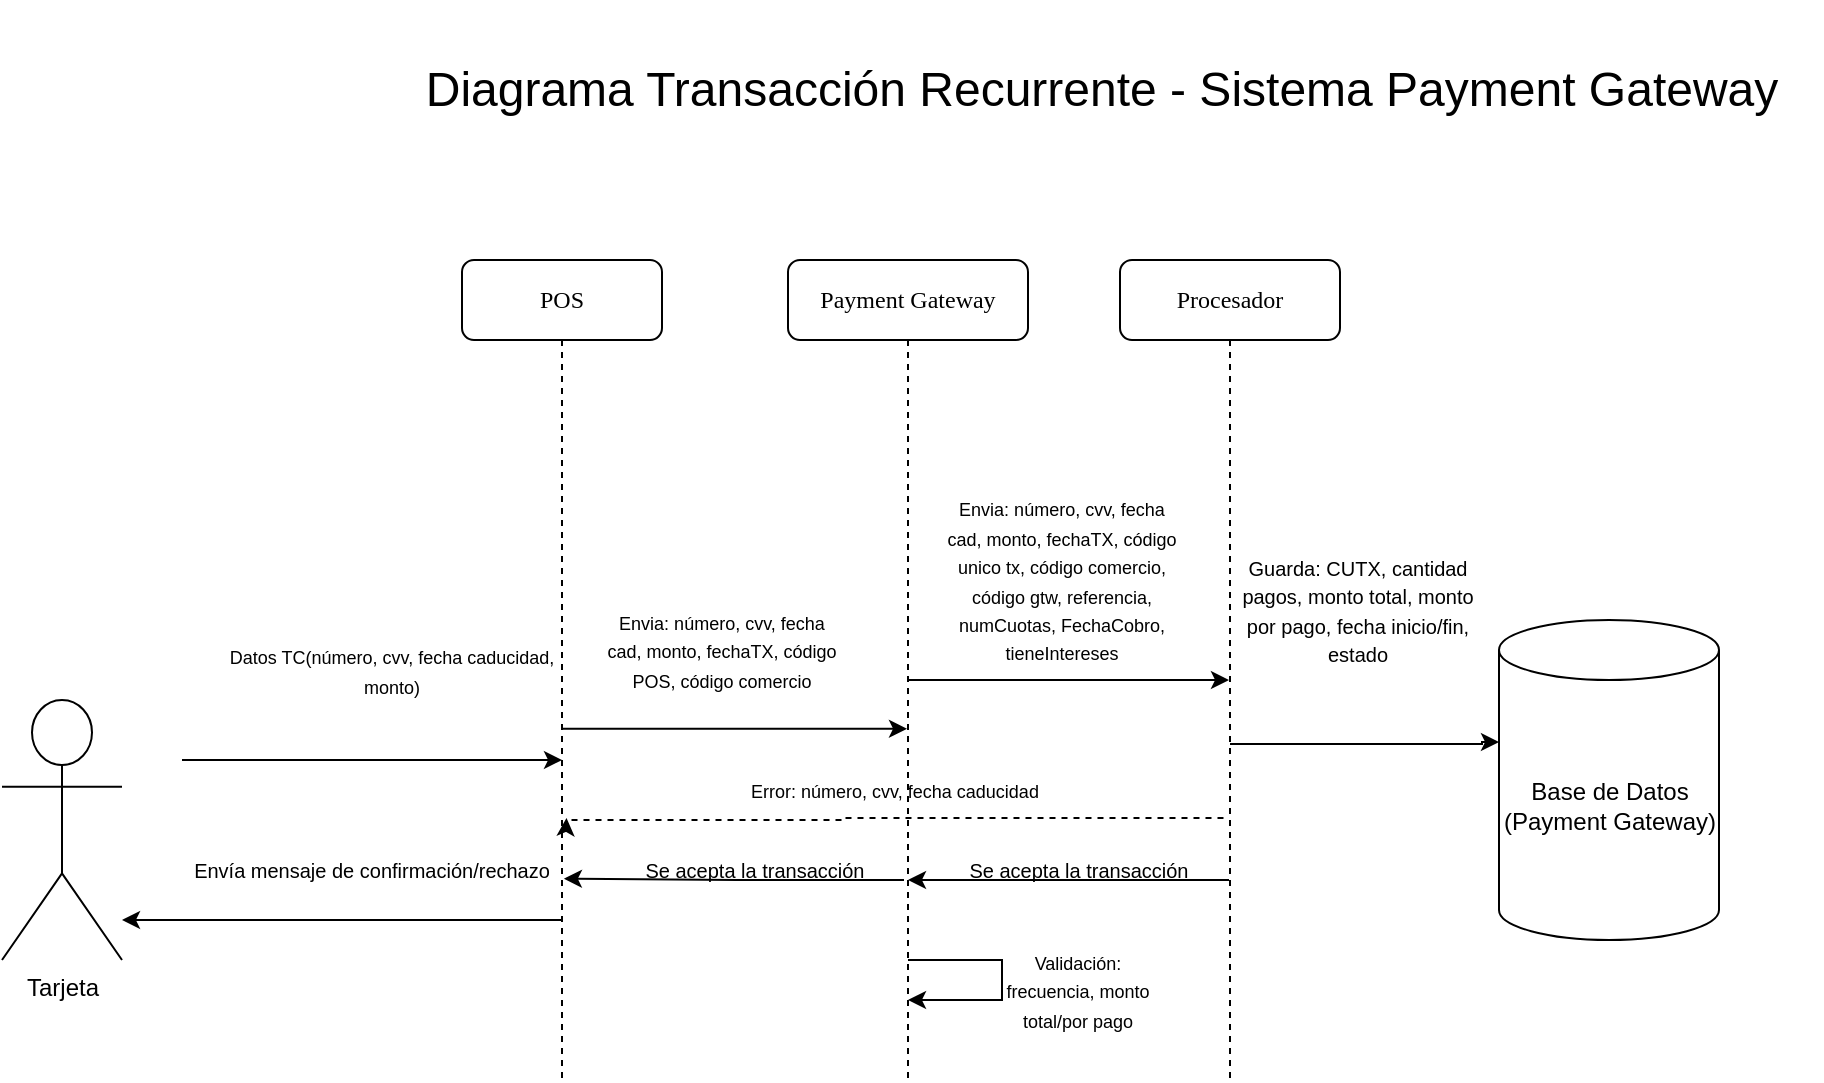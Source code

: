 <mxfile version="26.0.11">
  <diagram name="Página-1" id="DddyxpyGG7sV6sFL8HsJ">
    <mxGraphModel dx="1120" dy="468" grid="1" gridSize="10" guides="1" tooltips="1" connect="1" arrows="1" fold="1" page="1" pageScale="1" pageWidth="827" pageHeight="1169" math="0" shadow="0">
      <root>
        <mxCell id="0" />
        <mxCell id="1" parent="0" />
        <mxCell id="pEHyhJBzgqAkuAIjtpJM-1" value="Payment Gateway" style="shape=umlLifeline;perimeter=lifelinePerimeter;whiteSpace=wrap;html=1;container=1;collapsible=0;recursiveResize=0;outlineConnect=0;rounded=1;shadow=0;comic=0;labelBackgroundColor=none;strokeWidth=1;fontFamily=Verdana;fontSize=12;align=center;" parent="1" vertex="1">
          <mxGeometry x="453" y="150" width="120" height="410" as="geometry" />
        </mxCell>
        <mxCell id="AEKDksm2fbza5dRl8VnH-157" value="&lt;font style=&quot;font-size: 9px;&quot;&gt;Error: número, cvv, fecha caducida&lt;/font&gt;&lt;span style=&quot;font-size: 9px; background-color: transparent; color: light-dark(rgb(0, 0, 0), rgb(255, 255, 255));&quot;&gt;d&lt;/span&gt;" style="text;html=1;align=center;verticalAlign=middle;whiteSpace=wrap;rounded=0;" parent="pEHyhJBzgqAkuAIjtpJM-1" vertex="1">
          <mxGeometry x="-23" y="250" width="153" height="30" as="geometry" />
        </mxCell>
        <mxCell id="AEKDksm2fbza5dRl8VnH-155" style="edgeStyle=orthogonalEdgeStyle;rounded=0;orthogonalLoop=1;jettySize=auto;html=1;curved=0;dashed=1;" parent="pEHyhJBzgqAkuAIjtpJM-1" edge="1">
          <mxGeometry relative="1" as="geometry">
            <Array as="points">
              <mxPoint x="29.25" y="279" />
              <mxPoint x="29.25" y="280" />
            </Array>
            <mxPoint x="217.75" y="279.034" as="sourcePoint" />
            <mxPoint x="-110.751" y="279.0" as="targetPoint" />
          </mxGeometry>
        </mxCell>
        <mxCell id="nVub4CB0qsHNIo-ykxNa-20" value="&lt;font size=&quot;1&quot;&gt;Se acepta la transacción&lt;/font&gt;" style="text;html=1;align=center;verticalAlign=middle;whiteSpace=wrap;rounded=0;" vertex="1" parent="pEHyhJBzgqAkuAIjtpJM-1">
          <mxGeometry x="-93" y="290" width="153" height="30" as="geometry" />
        </mxCell>
        <mxCell id="pEHyhJBzgqAkuAIjtpJM-2" value="Tarjeta" style="shape=umlActor;verticalLabelPosition=bottom;verticalAlign=top;html=1;outlineConnect=0;" parent="1" vertex="1">
          <mxGeometry x="60" y="370" width="60" height="130" as="geometry" />
        </mxCell>
        <mxCell id="pEHyhJBzgqAkuAIjtpJM-3" value="" style="endArrow=classic;html=1;rounded=0;" parent="1" target="nVub4CB0qsHNIo-ykxNa-1" edge="1" source="nVub4CB0qsHNIo-ykxNa-11">
          <mxGeometry width="50" height="50" relative="1" as="geometry">
            <mxPoint x="160" y="420" as="sourcePoint" />
            <mxPoint x="320" y="430" as="targetPoint" />
          </mxGeometry>
        </mxCell>
        <mxCell id="pEHyhJBzgqAkuAIjtpJM-5" value="&lt;span style=&quot;font-size: 9px;&quot;&gt;Datos TC(número, cvv, fecha caducidad, monto)&lt;/span&gt;" style="text;strokeColor=none;align=center;fillColor=none;html=1;verticalAlign=middle;whiteSpace=wrap;rounded=0;" parent="1" vertex="1">
          <mxGeometry x="160" y="340" width="190" height="30" as="geometry" />
        </mxCell>
        <mxCell id="pEHyhJBzgqAkuAIjtpJM-19" value="&lt;font style=&quot;font-size: 24px;&quot;&gt;Diagrama Transacción Recurrente - Sistema Payment Gateway&lt;/font&gt;" style="text;strokeColor=none;align=center;fillColor=none;html=1;verticalAlign=middle;whiteSpace=wrap;rounded=0;" parent="1" vertex="1">
          <mxGeometry x="250" y="20" width="720" height="90" as="geometry" />
        </mxCell>
        <mxCell id="AEKDksm2fbza5dRl8VnH-121" value="Procesador" style="shape=umlLifeline;perimeter=lifelinePerimeter;whiteSpace=wrap;html=1;container=1;collapsible=0;recursiveResize=0;outlineConnect=0;rounded=1;shadow=0;comic=0;labelBackgroundColor=none;strokeWidth=1;fontFamily=Verdana;fontSize=12;align=center;" parent="1" vertex="1">
          <mxGeometry x="619" y="150" width="110" height="410" as="geometry" />
        </mxCell>
        <mxCell id="nVub4CB0qsHNIo-ykxNa-6" value="" style="edgeStyle=orthogonalEdgeStyle;rounded=0;orthogonalLoop=1;jettySize=auto;html=1;" edge="1" parent="1" source="AEKDksm2fbza5dRl8VnH-121">
          <mxGeometry relative="1" as="geometry">
            <mxPoint x="670" y="390" as="sourcePoint" />
            <mxPoint x="808.5" y="391" as="targetPoint" />
            <Array as="points">
              <mxPoint x="800" y="392" />
              <mxPoint x="800" y="391" />
            </Array>
          </mxGeometry>
        </mxCell>
        <mxCell id="nVub4CB0qsHNIo-ykxNa-1" value="POS" style="shape=umlLifeline;perimeter=lifelinePerimeter;whiteSpace=wrap;html=1;container=1;collapsible=0;recursiveResize=0;outlineConnect=0;rounded=1;shadow=0;comic=0;labelBackgroundColor=none;strokeWidth=1;fontFamily=Verdana;fontSize=12;align=center;" vertex="1" parent="1">
          <mxGeometry x="290" y="150" width="100" height="410" as="geometry" />
        </mxCell>
        <mxCell id="nVub4CB0qsHNIo-ykxNa-10" value="" style="endArrow=classic;html=1;rounded=0;" edge="1" parent="nVub4CB0qsHNIo-ykxNa-1">
          <mxGeometry width="50" height="50" relative="1" as="geometry">
            <mxPoint x="50" y="329.999" as="sourcePoint" />
            <mxPoint x="-170" y="330" as="targetPoint" />
          </mxGeometry>
        </mxCell>
        <mxCell id="nVub4CB0qsHNIo-ykxNa-18" value="" style="endArrow=classic;html=1;rounded=0;entryX=1.005;entryY=0.644;entryDx=0;entryDy=0;entryPerimeter=0;" edge="1" parent="nVub4CB0qsHNIo-ykxNa-1" target="nVub4CB0qsHNIo-ykxNa-11">
          <mxGeometry width="50" height="50" relative="1" as="geometry">
            <mxPoint x="221" y="310" as="sourcePoint" />
            <mxPoint x="60" y="310" as="targetPoint" />
            <Array as="points">
              <mxPoint x="137" y="310" />
            </Array>
          </mxGeometry>
        </mxCell>
        <mxCell id="nVub4CB0qsHNIo-ykxNa-3" style="edgeStyle=orthogonalEdgeStyle;rounded=0;orthogonalLoop=1;jettySize=auto;html=1;curved=0;" edge="1" parent="1" target="pEHyhJBzgqAkuAIjtpJM-1">
          <mxGeometry relative="1" as="geometry">
            <Array as="points">
              <mxPoint x="450" y="384" />
              <mxPoint x="450" y="384" />
            </Array>
            <mxPoint x="340" y="384.41" as="sourcePoint" />
            <mxPoint x="509" y="384.41" as="targetPoint" />
          </mxGeometry>
        </mxCell>
        <mxCell id="nVub4CB0qsHNIo-ykxNa-4" value="&lt;font style=&quot;font-size: 9px;&quot;&gt;Envia: número, cvv, fecha cad, monto, fechaTX, código POS, código comercio&lt;/font&gt;" style="text;html=1;align=center;verticalAlign=middle;whiteSpace=wrap;rounded=0;" vertex="1" parent="1">
          <mxGeometry x="360" y="330" width="120" height="30" as="geometry" />
        </mxCell>
        <mxCell id="nVub4CB0qsHNIo-ykxNa-5" value="Base de Datos (Payment Gateway)" style="shape=cylinder3;whiteSpace=wrap;html=1;boundedLbl=1;backgroundOutline=1;size=15;" vertex="1" parent="1">
          <mxGeometry x="808.5" y="330" width="110" height="160" as="geometry" />
        </mxCell>
        <mxCell id="nVub4CB0qsHNIo-ykxNa-8" value="&lt;font size=&quot;1&quot;&gt;Guarda: CUTX, cantidad pagos, monto total, monto por pago, fecha inicio/fin, estado&lt;/font&gt;" style="text;html=1;align=center;verticalAlign=middle;whiteSpace=wrap;rounded=0;" vertex="1" parent="1">
          <mxGeometry x="677.5" y="310" width="120" height="30" as="geometry" />
        </mxCell>
        <mxCell id="AEKDksm2fbza5dRl8VnH-124" value="&lt;font style=&quot;font-size: 9px;&quot;&gt;Envia: número, cvv, fecha cad, monto, fechaTX, código unico tx, código comercio, código gtw, referencia, numCuotas, FechaCobro, tieneIntereses&lt;/font&gt;" style="text;html=1;align=center;verticalAlign=middle;whiteSpace=wrap;rounded=0;" parent="1" vertex="1">
          <mxGeometry x="530" y="300" width="120" height="20" as="geometry" />
        </mxCell>
        <mxCell id="AEKDksm2fbza5dRl8VnH-125" style="edgeStyle=orthogonalEdgeStyle;rounded=0;orthogonalLoop=1;jettySize=auto;html=1;curved=0;" parent="1" edge="1" target="AEKDksm2fbza5dRl8VnH-121" source="pEHyhJBzgqAkuAIjtpJM-1">
          <mxGeometry relative="1" as="geometry">
            <Array as="points">
              <mxPoint x="590" y="360" />
              <mxPoint x="590" y="360" />
            </Array>
            <mxPoint x="503" y="380" as="sourcePoint" />
            <mxPoint x="672" y="380" as="targetPoint" />
          </mxGeometry>
        </mxCell>
        <mxCell id="nVub4CB0qsHNIo-ykxNa-12" value="" style="endArrow=classic;html=1;rounded=0;" edge="1" parent="1">
          <mxGeometry width="50" height="50" relative="1" as="geometry">
            <mxPoint x="150" y="400" as="sourcePoint" />
            <mxPoint x="340" y="400" as="targetPoint" />
          </mxGeometry>
        </mxCell>
        <mxCell id="nVub4CB0qsHNIo-ykxNa-11" value="&lt;font size=&quot;1&quot;&gt;Envía mensaje de confirmación/rechazo&lt;/font&gt;" style="text;strokeColor=none;align=center;fillColor=none;html=1;verticalAlign=middle;whiteSpace=wrap;rounded=0;" vertex="1" parent="1">
          <mxGeometry x="150" y="440" width="190" height="30" as="geometry" />
        </mxCell>
        <mxCell id="nVub4CB0qsHNIo-ykxNa-13" value="" style="endArrow=classic;html=1;rounded=0;" edge="1" parent="1" source="pEHyhJBzgqAkuAIjtpJM-1" target="pEHyhJBzgqAkuAIjtpJM-1">
          <mxGeometry width="50" height="50" relative="1" as="geometry">
            <mxPoint x="520" y="470" as="sourcePoint" />
            <mxPoint x="600" y="490" as="targetPoint" />
            <Array as="points">
              <mxPoint x="540" y="500" />
              <mxPoint x="560" y="500" />
              <mxPoint x="560" y="520" />
              <mxPoint x="540" y="520" />
            </Array>
          </mxGeometry>
        </mxCell>
        <mxCell id="nVub4CB0qsHNIo-ykxNa-14" value="&lt;font style=&quot;font-size: 9px;&quot;&gt;Validación: frecuencia, monto total/por pago&lt;/font&gt;" style="text;html=1;align=center;verticalAlign=middle;whiteSpace=wrap;rounded=0;" vertex="1" parent="1">
          <mxGeometry x="560" y="500" width="76" height="30" as="geometry" />
        </mxCell>
        <mxCell id="nVub4CB0qsHNIo-ykxNa-15" value="" style="endArrow=classic;html=1;rounded=0;" edge="1" parent="1" source="AEKDksm2fbza5dRl8VnH-121" target="pEHyhJBzgqAkuAIjtpJM-1">
          <mxGeometry width="50" height="50" relative="1" as="geometry">
            <mxPoint x="673.5" y="450" as="sourcePoint" />
            <mxPoint x="530" y="450" as="targetPoint" />
            <Array as="points">
              <mxPoint x="590" y="460" />
            </Array>
          </mxGeometry>
        </mxCell>
        <mxCell id="nVub4CB0qsHNIo-ykxNa-19" value="&lt;font size=&quot;1&quot;&gt;Se acepta la transacción&lt;/font&gt;" style="text;html=1;align=center;verticalAlign=middle;whiteSpace=wrap;rounded=0;" vertex="1" parent="1">
          <mxGeometry x="521.5" y="440" width="153" height="30" as="geometry" />
        </mxCell>
      </root>
    </mxGraphModel>
  </diagram>
</mxfile>
